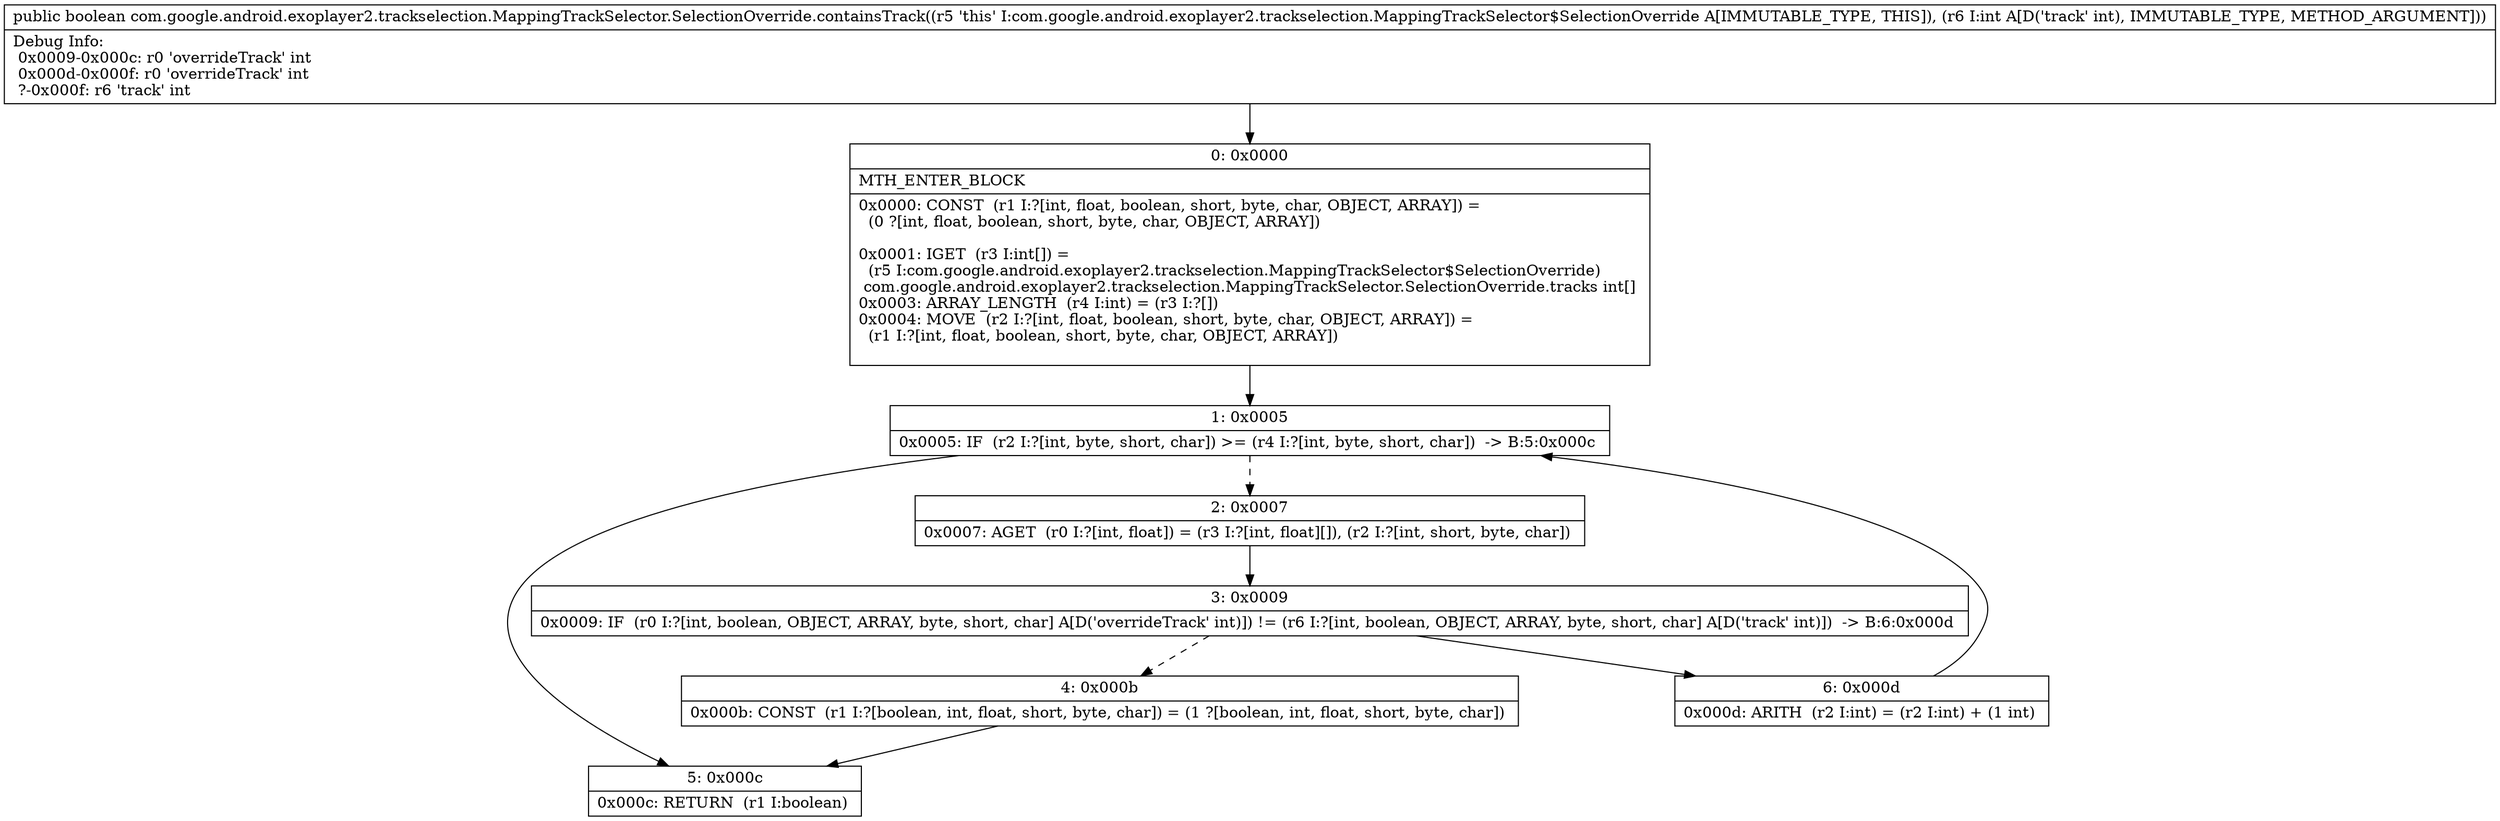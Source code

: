 digraph "CFG forcom.google.android.exoplayer2.trackselection.MappingTrackSelector.SelectionOverride.containsTrack(I)Z" {
Node_0 [shape=record,label="{0\:\ 0x0000|MTH_ENTER_BLOCK\l|0x0000: CONST  (r1 I:?[int, float, boolean, short, byte, char, OBJECT, ARRAY]) = \l  (0 ?[int, float, boolean, short, byte, char, OBJECT, ARRAY])\l \l0x0001: IGET  (r3 I:int[]) = \l  (r5 I:com.google.android.exoplayer2.trackselection.MappingTrackSelector$SelectionOverride)\l com.google.android.exoplayer2.trackselection.MappingTrackSelector.SelectionOverride.tracks int[] \l0x0003: ARRAY_LENGTH  (r4 I:int) = (r3 I:?[]) \l0x0004: MOVE  (r2 I:?[int, float, boolean, short, byte, char, OBJECT, ARRAY]) = \l  (r1 I:?[int, float, boolean, short, byte, char, OBJECT, ARRAY])\l \l}"];
Node_1 [shape=record,label="{1\:\ 0x0005|0x0005: IF  (r2 I:?[int, byte, short, char]) \>= (r4 I:?[int, byte, short, char])  \-\> B:5:0x000c \l}"];
Node_2 [shape=record,label="{2\:\ 0x0007|0x0007: AGET  (r0 I:?[int, float]) = (r3 I:?[int, float][]), (r2 I:?[int, short, byte, char]) \l}"];
Node_3 [shape=record,label="{3\:\ 0x0009|0x0009: IF  (r0 I:?[int, boolean, OBJECT, ARRAY, byte, short, char] A[D('overrideTrack' int)]) != (r6 I:?[int, boolean, OBJECT, ARRAY, byte, short, char] A[D('track' int)])  \-\> B:6:0x000d \l}"];
Node_4 [shape=record,label="{4\:\ 0x000b|0x000b: CONST  (r1 I:?[boolean, int, float, short, byte, char]) = (1 ?[boolean, int, float, short, byte, char]) \l}"];
Node_5 [shape=record,label="{5\:\ 0x000c|0x000c: RETURN  (r1 I:boolean) \l}"];
Node_6 [shape=record,label="{6\:\ 0x000d|0x000d: ARITH  (r2 I:int) = (r2 I:int) + (1 int) \l}"];
MethodNode[shape=record,label="{public boolean com.google.android.exoplayer2.trackselection.MappingTrackSelector.SelectionOverride.containsTrack((r5 'this' I:com.google.android.exoplayer2.trackselection.MappingTrackSelector$SelectionOverride A[IMMUTABLE_TYPE, THIS]), (r6 I:int A[D('track' int), IMMUTABLE_TYPE, METHOD_ARGUMENT]))  | Debug Info:\l  0x0009\-0x000c: r0 'overrideTrack' int\l  0x000d\-0x000f: r0 'overrideTrack' int\l  ?\-0x000f: r6 'track' int\l}"];
MethodNode -> Node_0;
Node_0 -> Node_1;
Node_1 -> Node_2[style=dashed];
Node_1 -> Node_5;
Node_2 -> Node_3;
Node_3 -> Node_4[style=dashed];
Node_3 -> Node_6;
Node_4 -> Node_5;
Node_6 -> Node_1;
}

